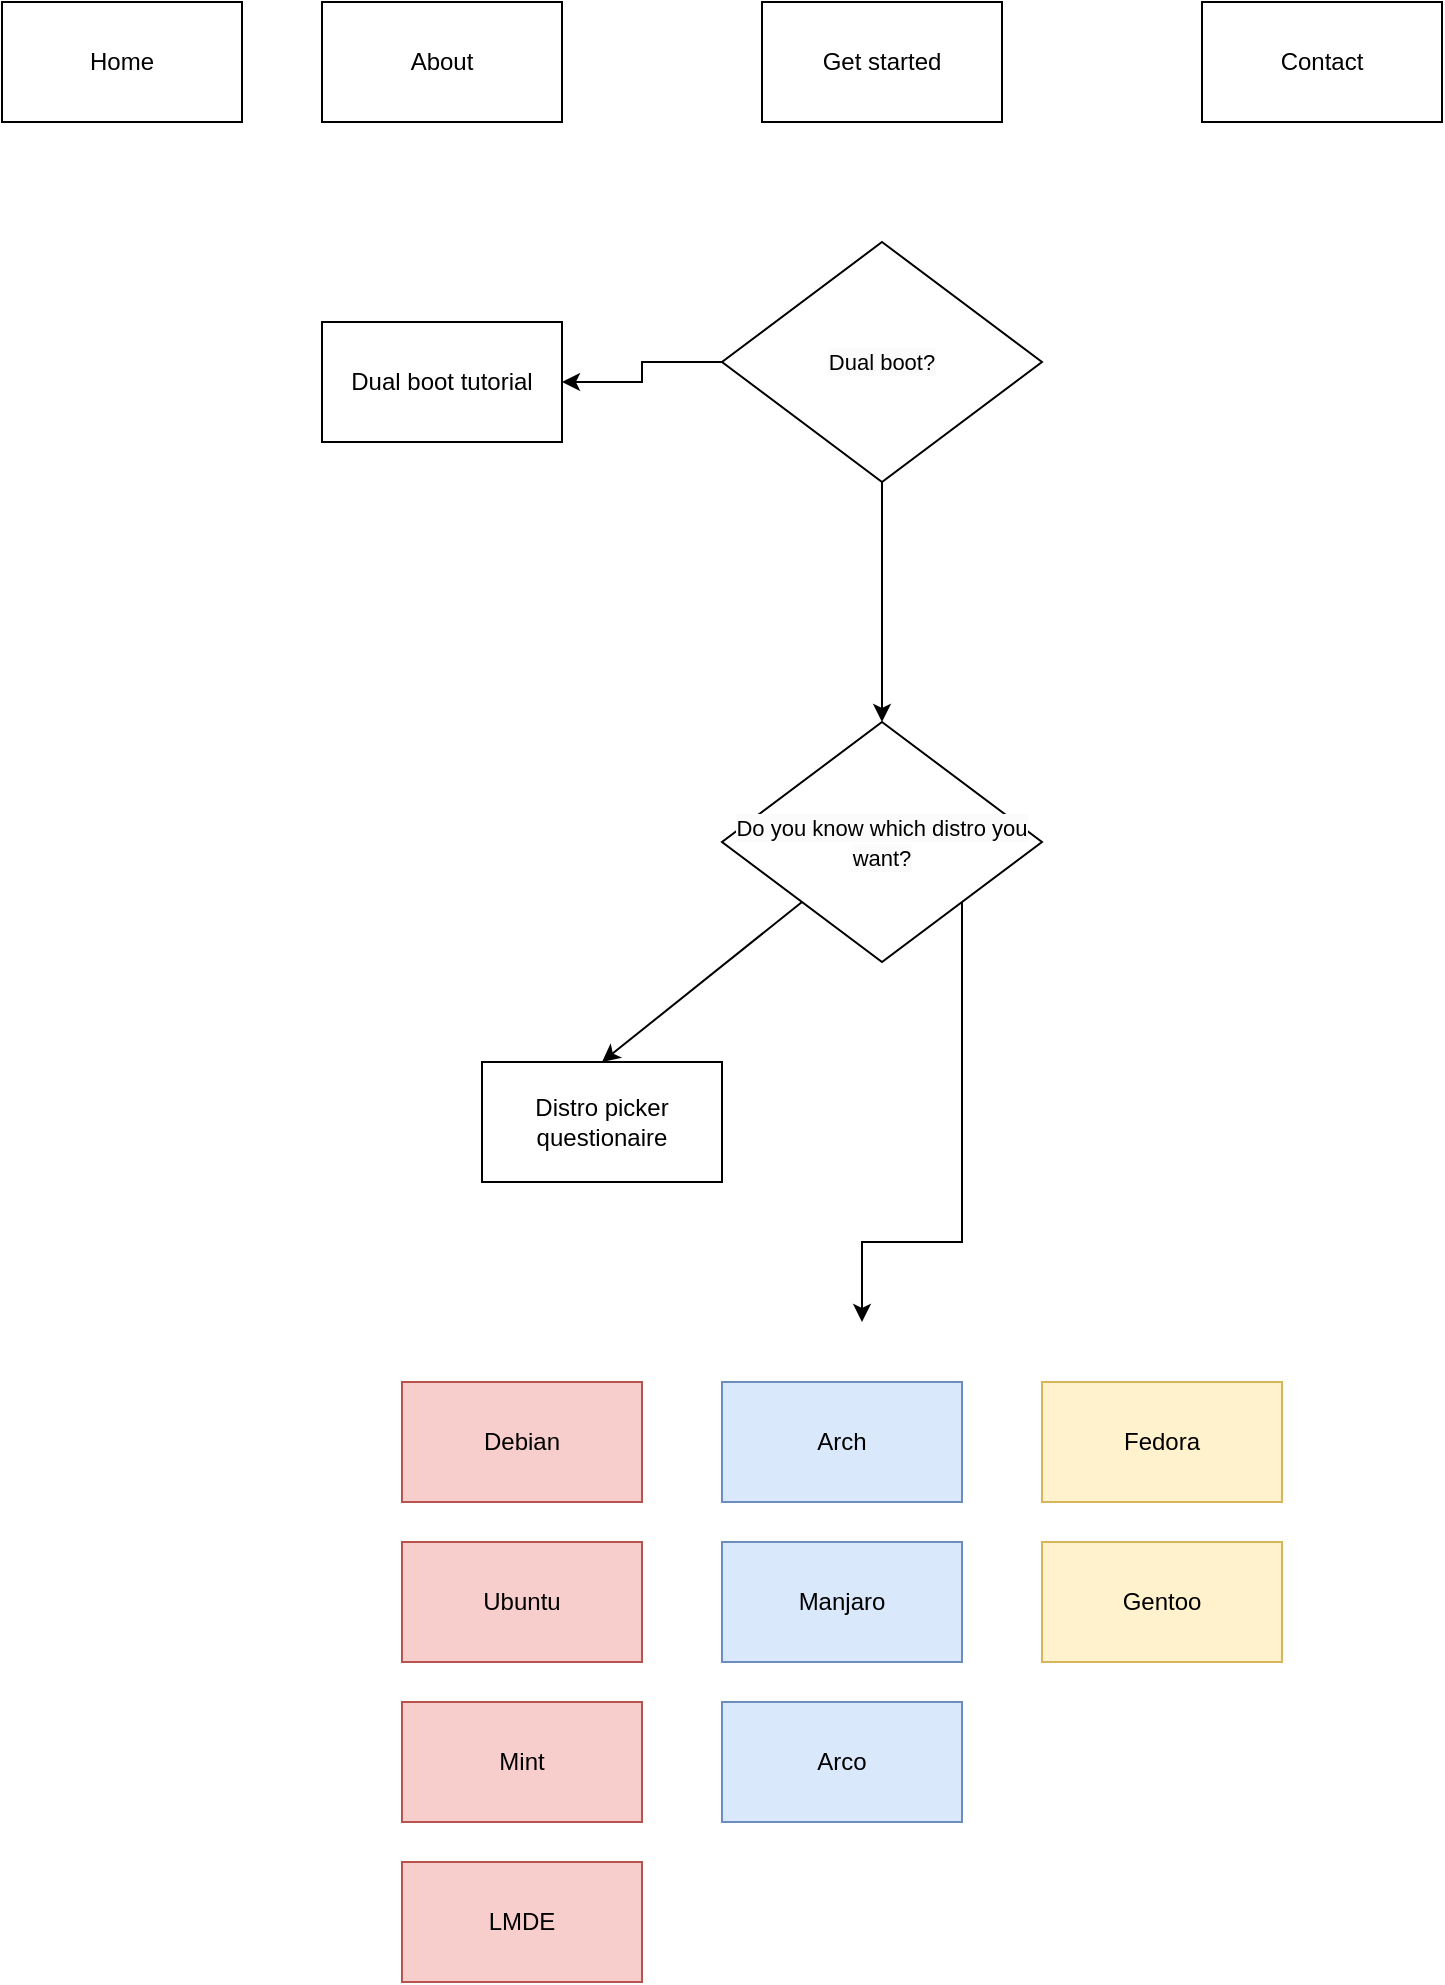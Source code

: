 <mxfile version="21.1.2" type="device">
  <diagram name="Page-1" id="MAitp8lEveHmRLoKBWuW">
    <mxGraphModel dx="1363" dy="1039" grid="1" gridSize="10" guides="1" tooltips="1" connect="1" arrows="1" fold="1" page="1" pageScale="1" pageWidth="827" pageHeight="1169" math="0" shadow="0">
      <root>
        <mxCell id="0" />
        <mxCell id="1" parent="0" />
        <mxCell id="dcgPsBPmJO8Kgo24fip3-2" value="Home" style="rounded=0;whiteSpace=wrap;html=1;" vertex="1" parent="1">
          <mxGeometry x="40" y="120" width="120" height="60" as="geometry" />
        </mxCell>
        <mxCell id="dcgPsBPmJO8Kgo24fip3-3" value="About" style="rounded=0;whiteSpace=wrap;html=1;" vertex="1" parent="1">
          <mxGeometry x="200" y="120" width="120" height="60" as="geometry" />
        </mxCell>
        <mxCell id="dcgPsBPmJO8Kgo24fip3-4" value="Get started" style="rounded=0;whiteSpace=wrap;html=1;" vertex="1" parent="1">
          <mxGeometry x="420" y="120" width="120" height="60" as="geometry" />
        </mxCell>
        <mxCell id="dcgPsBPmJO8Kgo24fip3-6" value="Contact" style="rounded=0;whiteSpace=wrap;html=1;" vertex="1" parent="1">
          <mxGeometry x="640" y="120" width="120" height="60" as="geometry" />
        </mxCell>
        <mxCell id="dcgPsBPmJO8Kgo24fip3-7" value="Distro picker questionaire" style="rounded=0;whiteSpace=wrap;html=1;glass=0;shadow=0;" vertex="1" parent="1">
          <mxGeometry x="280" y="650" width="120" height="60" as="geometry" />
        </mxCell>
        <mxCell id="dcgPsBPmJO8Kgo24fip3-12" style="rounded=0;orthogonalLoop=1;jettySize=auto;html=1;exitX=0;exitY=1;exitDx=0;exitDy=0;entryX=0.5;entryY=0;entryDx=0;entryDy=0;" edge="1" parent="1" source="dcgPsBPmJO8Kgo24fip3-11" target="dcgPsBPmJO8Kgo24fip3-7">
          <mxGeometry relative="1" as="geometry" />
        </mxCell>
        <mxCell id="dcgPsBPmJO8Kgo24fip3-22" style="edgeStyle=orthogonalEdgeStyle;rounded=0;orthogonalLoop=1;jettySize=auto;html=1;exitX=1;exitY=1;exitDx=0;exitDy=0;" edge="1" parent="1" source="dcgPsBPmJO8Kgo24fip3-11">
          <mxGeometry relative="1" as="geometry">
            <mxPoint x="470" y="780" as="targetPoint" />
            <Array as="points">
              <mxPoint x="520" y="740" />
              <mxPoint x="470" y="740" />
            </Array>
          </mxGeometry>
        </mxCell>
        <mxCell id="dcgPsBPmJO8Kgo24fip3-11" value="&lt;span style=&quot;color: rgb(0, 0, 0); font-family: Helvetica; font-style: normal; font-variant-ligatures: normal; font-variant-caps: normal; font-weight: 400; letter-spacing: normal; orphans: 2; text-align: center; text-indent: 0px; text-transform: none; widows: 2; word-spacing: 0px; -webkit-text-stroke-width: 0px; background-color: rgb(251, 251, 251); text-decoration-thickness: initial; text-decoration-style: initial; text-decoration-color: initial; float: none; display: inline !important;&quot;&gt;&lt;font style=&quot;font-size: 11px;&quot;&gt;Do you know which distro you want?&lt;/font&gt;&lt;/span&gt;" style="rhombus;whiteSpace=wrap;html=1;" vertex="1" parent="1">
          <mxGeometry x="400" y="480" width="160" height="120" as="geometry" />
        </mxCell>
        <mxCell id="dcgPsBPmJO8Kgo24fip3-13" value="Debian" style="rounded=0;whiteSpace=wrap;html=1;fillColor=#f8cecc;strokeColor=#b85450;" vertex="1" parent="1">
          <mxGeometry x="240" y="810" width="120" height="60" as="geometry" />
        </mxCell>
        <mxCell id="dcgPsBPmJO8Kgo24fip3-14" value="Ubuntu" style="rounded=0;whiteSpace=wrap;html=1;fillColor=#f8cecc;strokeColor=#b85450;" vertex="1" parent="1">
          <mxGeometry x="240" y="890" width="120" height="60" as="geometry" />
        </mxCell>
        <mxCell id="dcgPsBPmJO8Kgo24fip3-15" value="Mint" style="rounded=0;whiteSpace=wrap;html=1;fillColor=#f8cecc;strokeColor=#b85450;" vertex="1" parent="1">
          <mxGeometry x="240" y="970" width="120" height="60" as="geometry" />
        </mxCell>
        <mxCell id="dcgPsBPmJO8Kgo24fip3-16" value="LMDE" style="rounded=0;whiteSpace=wrap;html=1;fillColor=#f8cecc;strokeColor=#b85450;" vertex="1" parent="1">
          <mxGeometry x="240" y="1050" width="120" height="60" as="geometry" />
        </mxCell>
        <mxCell id="dcgPsBPmJO8Kgo24fip3-17" value="Arch" style="rounded=0;whiteSpace=wrap;html=1;fillColor=#dae8fc;strokeColor=#6c8ebf;" vertex="1" parent="1">
          <mxGeometry x="400" y="810" width="120" height="60" as="geometry" />
        </mxCell>
        <mxCell id="dcgPsBPmJO8Kgo24fip3-18" value="Fedora" style="rounded=0;whiteSpace=wrap;html=1;fillColor=#fff2cc;strokeColor=#d6b656;" vertex="1" parent="1">
          <mxGeometry x="560" y="810" width="120" height="60" as="geometry" />
        </mxCell>
        <mxCell id="dcgPsBPmJO8Kgo24fip3-19" value="Manjaro" style="rounded=0;whiteSpace=wrap;html=1;fillColor=#dae8fc;strokeColor=#6c8ebf;" vertex="1" parent="1">
          <mxGeometry x="400" y="890" width="120" height="60" as="geometry" />
        </mxCell>
        <mxCell id="dcgPsBPmJO8Kgo24fip3-20" value="Arco" style="rounded=0;whiteSpace=wrap;html=1;fillColor=#dae8fc;strokeColor=#6c8ebf;" vertex="1" parent="1">
          <mxGeometry x="400" y="970" width="120" height="60" as="geometry" />
        </mxCell>
        <mxCell id="dcgPsBPmJO8Kgo24fip3-21" value="Gentoo" style="rounded=0;whiteSpace=wrap;html=1;fillColor=#fff2cc;strokeColor=#d6b656;" vertex="1" parent="1">
          <mxGeometry x="560" y="890" width="120" height="60" as="geometry" />
        </mxCell>
        <mxCell id="dcgPsBPmJO8Kgo24fip3-26" style="edgeStyle=orthogonalEdgeStyle;rounded=0;orthogonalLoop=1;jettySize=auto;html=1;exitX=0;exitY=0.5;exitDx=0;exitDy=0;entryX=1;entryY=0.5;entryDx=0;entryDy=0;" edge="1" parent="1" source="dcgPsBPmJO8Kgo24fip3-24" target="dcgPsBPmJO8Kgo24fip3-25">
          <mxGeometry relative="1" as="geometry" />
        </mxCell>
        <mxCell id="dcgPsBPmJO8Kgo24fip3-27" style="edgeStyle=orthogonalEdgeStyle;rounded=0;orthogonalLoop=1;jettySize=auto;html=1;exitX=0.5;exitY=1;exitDx=0;exitDy=0;entryX=0.5;entryY=0;entryDx=0;entryDy=0;" edge="1" parent="1" source="dcgPsBPmJO8Kgo24fip3-24" target="dcgPsBPmJO8Kgo24fip3-11">
          <mxGeometry relative="1" as="geometry" />
        </mxCell>
        <mxCell id="dcgPsBPmJO8Kgo24fip3-24" value="&lt;span style=&quot;color: rgb(0, 0, 0); font-family: Helvetica; font-style: normal; font-variant-ligatures: normal; font-variant-caps: normal; font-weight: 400; letter-spacing: normal; orphans: 2; text-align: center; text-indent: 0px; text-transform: none; widows: 2; word-spacing: 0px; -webkit-text-stroke-width: 0px; background-color: rgb(251, 251, 251); text-decoration-thickness: initial; text-decoration-style: initial; text-decoration-color: initial; float: none; display: inline !important;&quot;&gt;&lt;font style=&quot;font-size: 11px;&quot;&gt;Dual boot?&lt;/font&gt;&lt;/span&gt;" style="rhombus;whiteSpace=wrap;html=1;" vertex="1" parent="1">
          <mxGeometry x="400" y="240" width="160" height="120" as="geometry" />
        </mxCell>
        <mxCell id="dcgPsBPmJO8Kgo24fip3-25" value="Dual boot tutorial" style="rounded=0;whiteSpace=wrap;html=1;glass=0;shadow=0;" vertex="1" parent="1">
          <mxGeometry x="200" y="280" width="120" height="60" as="geometry" />
        </mxCell>
      </root>
    </mxGraphModel>
  </diagram>
</mxfile>
